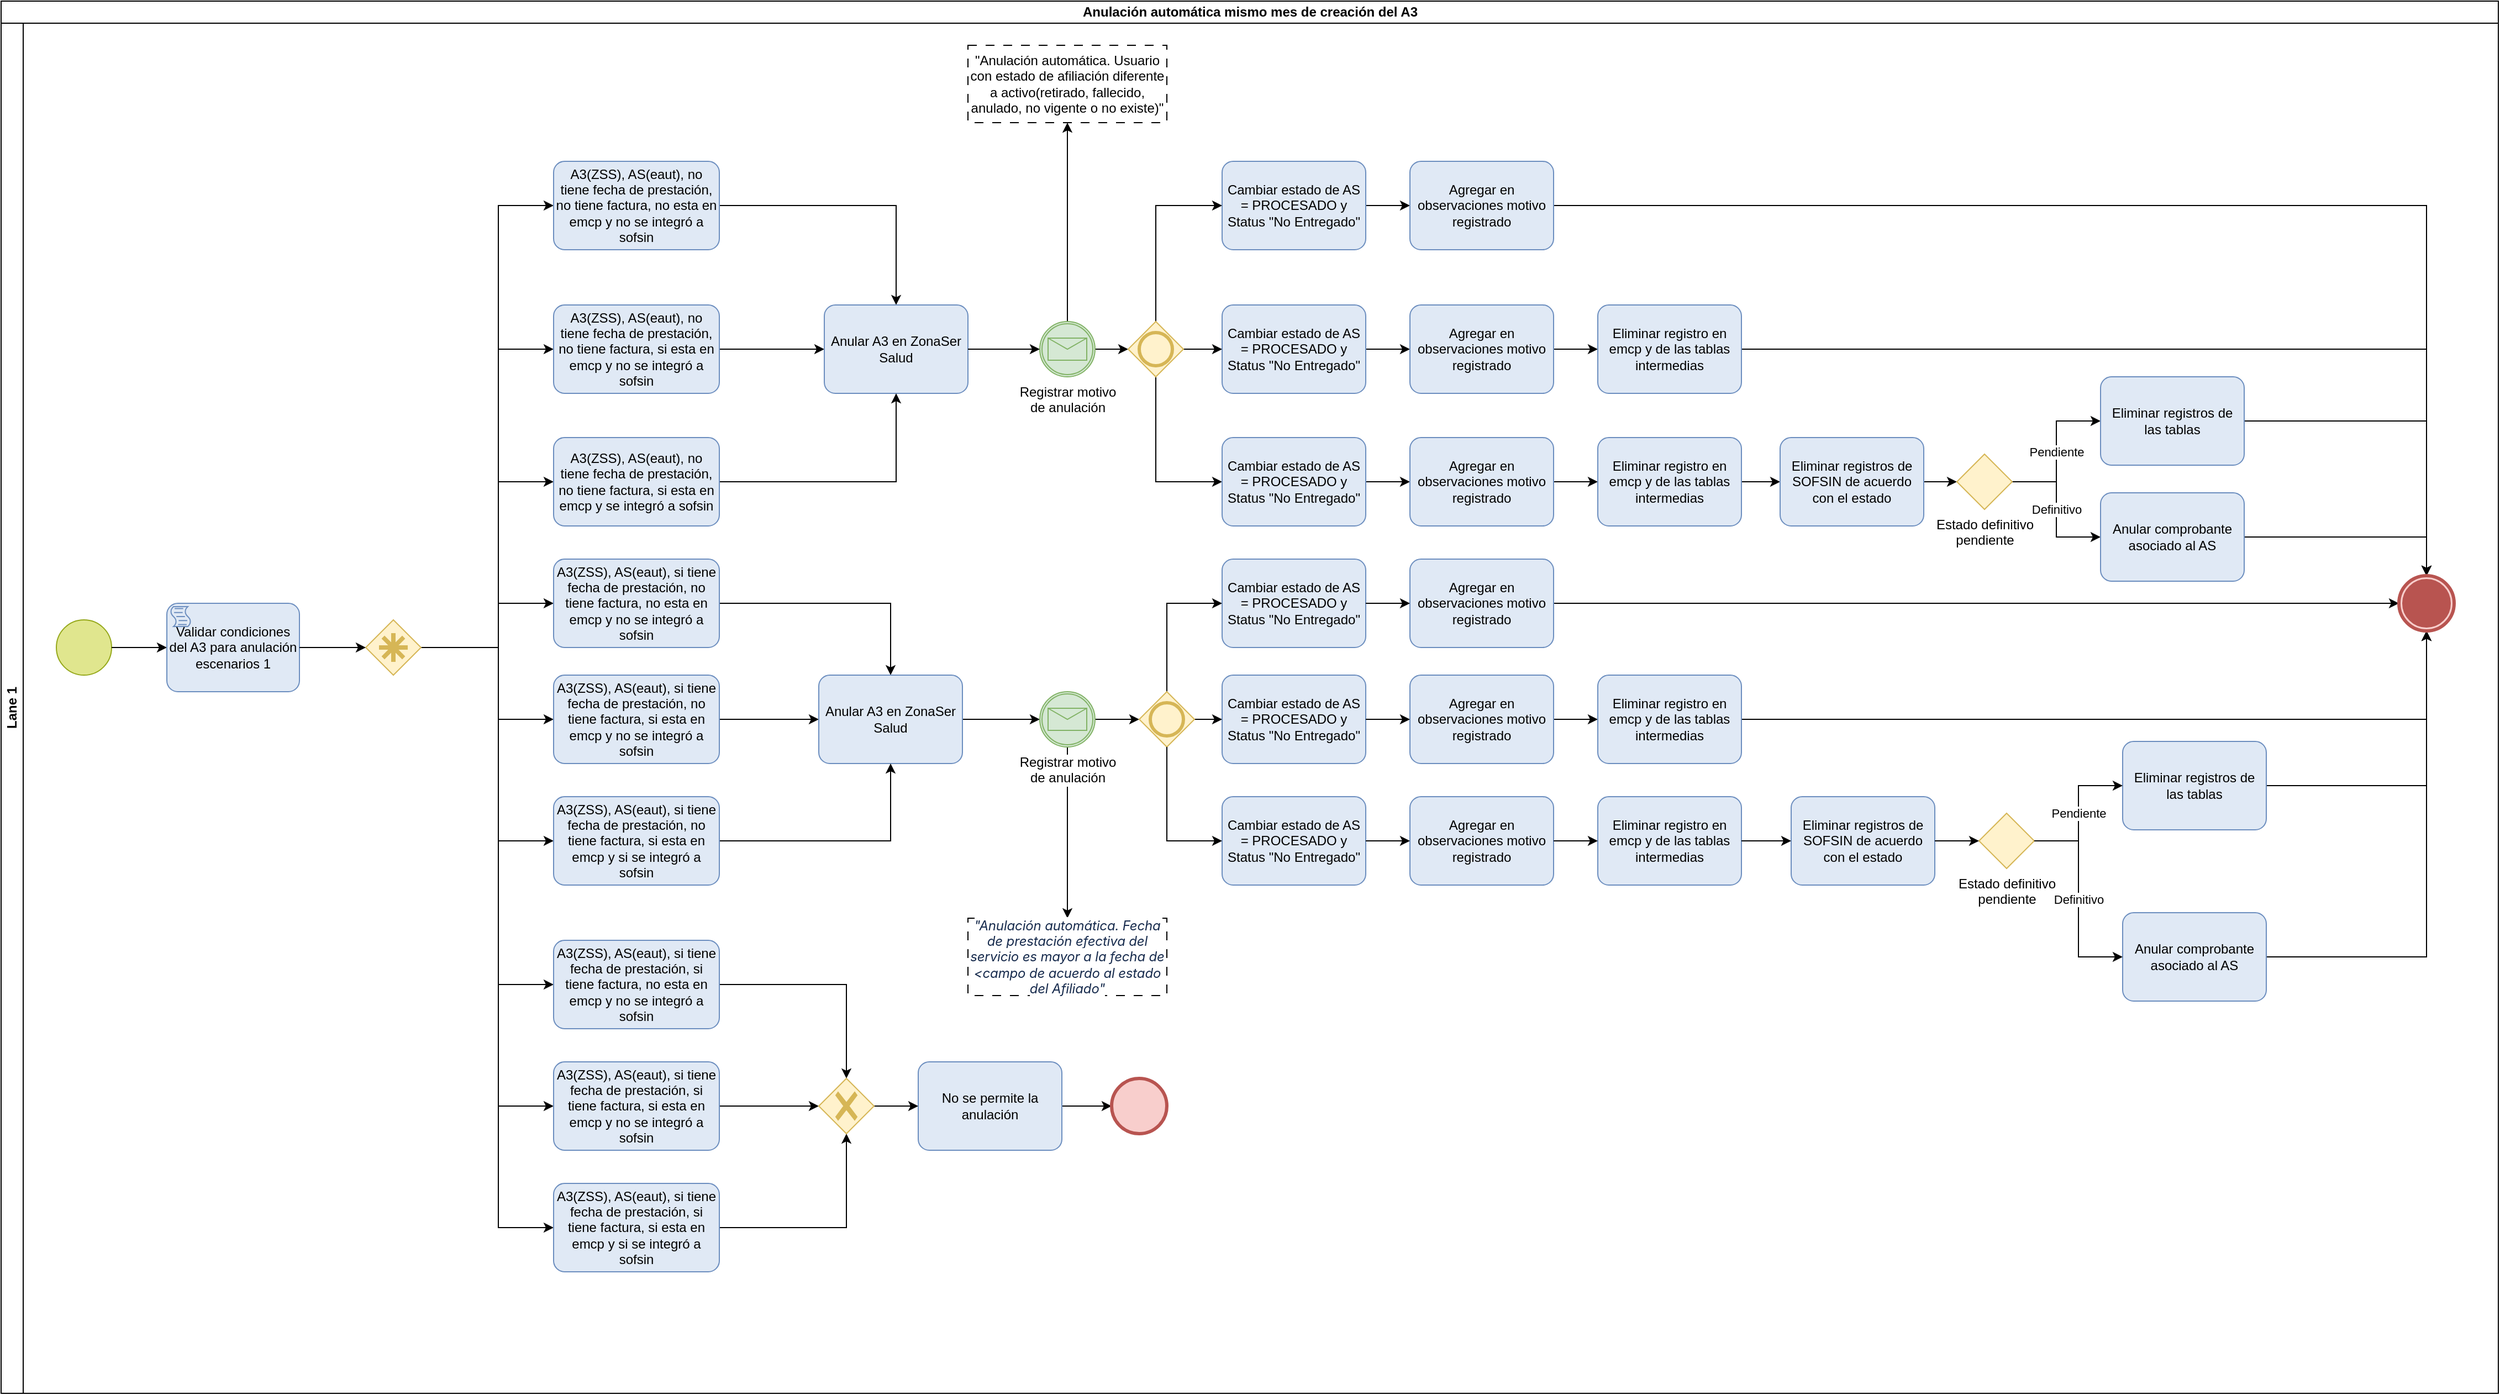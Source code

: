 <mxfile version="21.6.5" type="github">
  <diagram name="Página-1" id="4TS4ZSFtOruOx2kP_wSt">
    <mxGraphModel dx="2093" dy="955" grid="1" gridSize="10" guides="1" tooltips="1" connect="1" arrows="1" fold="1" page="1" pageScale="1" pageWidth="2300" pageHeight="1300" math="0" shadow="0">
      <root>
        <mxCell id="0" />
        <mxCell id="1" parent="0" />
        <mxCell id="92HgLjJ2JLJjH0k_BAY3-1" value="Anulación automática mismo mes de creación del A3" style="swimlane;childLayout=stackLayout;resizeParent=1;resizeParentMax=0;horizontal=1;startSize=20;horizontalStack=0;html=1;" vertex="1" parent="1">
          <mxGeometry x="10" y="10" width="2260" height="1260" as="geometry" />
        </mxCell>
        <mxCell id="92HgLjJ2JLJjH0k_BAY3-2" value="Lane 1" style="swimlane;startSize=20;horizontal=0;html=1;" vertex="1" parent="92HgLjJ2JLJjH0k_BAY3-1">
          <mxGeometry y="20" width="2260" height="1240" as="geometry" />
        </mxCell>
        <mxCell id="92HgLjJ2JLJjH0k_BAY3-4" value="" style="points=[[0.145,0.145,0],[0.5,0,0],[0.855,0.145,0],[1,0.5,0],[0.855,0.855,0],[0.5,1,0],[0.145,0.855,0],[0,0.5,0]];shape=mxgraph.bpmn.event;html=1;verticalLabelPosition=bottom;labelBackgroundColor=#ffffff;verticalAlign=top;align=center;perimeter=ellipsePerimeter;outlineConnect=0;aspect=fixed;outline=standard;symbol=general;fillColor=#E0E68E;strokeColor=#95A81A;" vertex="1" parent="92HgLjJ2JLJjH0k_BAY3-2">
          <mxGeometry x="50" y="540" width="50" height="50" as="geometry" />
        </mxCell>
        <mxCell id="92HgLjJ2JLJjH0k_BAY3-8" style="edgeStyle=orthogonalEdgeStyle;rounded=0;orthogonalLoop=1;jettySize=auto;html=1;entryX=0;entryY=0.5;entryDx=0;entryDy=0;entryPerimeter=0;" edge="1" parent="92HgLjJ2JLJjH0k_BAY3-2" source="92HgLjJ2JLJjH0k_BAY3-4" target="92HgLjJ2JLJjH0k_BAY3-40">
          <mxGeometry relative="1" as="geometry">
            <mxPoint x="-580" y="30" as="targetPoint" />
          </mxGeometry>
        </mxCell>
        <mxCell id="92HgLjJ2JLJjH0k_BAY3-40" value="Validar condiciones del A3 para anulación escenarios 1" style="points=[[0.25,0,0],[0.5,0,0],[0.75,0,0],[1,0.25,0],[1,0.5,0],[1,0.75,0],[0.75,1,0],[0.5,1,0],[0.25,1,0],[0,0.75,0],[0,0.5,0],[0,0.25,0]];shape=mxgraph.bpmn.task;whiteSpace=wrap;rectStyle=rounded;size=10;html=1;container=1;expand=0;collapsible=0;taskMarker=script;fillColor=#E0E9F5;strokeColor=#6C8EBF;" vertex="1" parent="92HgLjJ2JLJjH0k_BAY3-2">
          <mxGeometry x="150" y="525" width="120" height="80" as="geometry" />
        </mxCell>
        <mxCell id="92HgLjJ2JLJjH0k_BAY3-41" style="edgeStyle=orthogonalEdgeStyle;rounded=0;orthogonalLoop=1;jettySize=auto;html=1;entryX=0;entryY=0.5;entryDx=0;entryDy=0;entryPerimeter=0;" edge="1" parent="92HgLjJ2JLJjH0k_BAY3-2" source="92HgLjJ2JLJjH0k_BAY3-50" target="92HgLjJ2JLJjH0k_BAY3-53">
          <mxGeometry relative="1" as="geometry">
            <mxPoint x="490" y="380" as="targetPoint" />
            <Array as="points">
              <mxPoint x="450" y="165" />
            </Array>
          </mxGeometry>
        </mxCell>
        <mxCell id="92HgLjJ2JLJjH0k_BAY3-42" style="edgeStyle=orthogonalEdgeStyle;rounded=0;orthogonalLoop=1;jettySize=auto;html=1;entryX=0;entryY=0.5;entryDx=0;entryDy=0;entryPerimeter=0;" edge="1" parent="92HgLjJ2JLJjH0k_BAY3-2" source="92HgLjJ2JLJjH0k_BAY3-50" target="92HgLjJ2JLJjH0k_BAY3-66">
          <mxGeometry relative="1" as="geometry">
            <Array as="points">
              <mxPoint x="450" y="295" />
            </Array>
          </mxGeometry>
        </mxCell>
        <mxCell id="92HgLjJ2JLJjH0k_BAY3-43" style="edgeStyle=orthogonalEdgeStyle;rounded=0;orthogonalLoop=1;jettySize=auto;html=1;" edge="1" parent="92HgLjJ2JLJjH0k_BAY3-2" source="92HgLjJ2JLJjH0k_BAY3-50" target="92HgLjJ2JLJjH0k_BAY3-80">
          <mxGeometry relative="1" as="geometry">
            <Array as="points">
              <mxPoint x="450" y="415" />
            </Array>
          </mxGeometry>
        </mxCell>
        <mxCell id="92HgLjJ2JLJjH0k_BAY3-44" style="edgeStyle=orthogonalEdgeStyle;rounded=0;orthogonalLoop=1;jettySize=auto;html=1;entryX=0;entryY=0.5;entryDx=0;entryDy=0;entryPerimeter=0;" edge="1" parent="92HgLjJ2JLJjH0k_BAY3-2" source="92HgLjJ2JLJjH0k_BAY3-50" target="92HgLjJ2JLJjH0k_BAY3-98">
          <mxGeometry relative="1" as="geometry">
            <Array as="points">
              <mxPoint x="450" y="525" />
            </Array>
          </mxGeometry>
        </mxCell>
        <mxCell id="92HgLjJ2JLJjH0k_BAY3-45" style="edgeStyle=orthogonalEdgeStyle;rounded=0;orthogonalLoop=1;jettySize=auto;html=1;entryX=0;entryY=0.5;entryDx=0;entryDy=0;entryPerimeter=0;" edge="1" parent="92HgLjJ2JLJjH0k_BAY3-2" source="92HgLjJ2JLJjH0k_BAY3-50" target="92HgLjJ2JLJjH0k_BAY3-100">
          <mxGeometry relative="1" as="geometry">
            <Array as="points">
              <mxPoint x="450" y="630" />
            </Array>
          </mxGeometry>
        </mxCell>
        <mxCell id="92HgLjJ2JLJjH0k_BAY3-46" style="edgeStyle=orthogonalEdgeStyle;rounded=0;orthogonalLoop=1;jettySize=auto;html=1;entryX=0;entryY=0.5;entryDx=0;entryDy=0;entryPerimeter=0;" edge="1" parent="92HgLjJ2JLJjH0k_BAY3-2" source="92HgLjJ2JLJjH0k_BAY3-50" target="92HgLjJ2JLJjH0k_BAY3-104">
          <mxGeometry relative="1" as="geometry">
            <Array as="points">
              <mxPoint x="450" y="740" />
            </Array>
          </mxGeometry>
        </mxCell>
        <mxCell id="92HgLjJ2JLJjH0k_BAY3-47" style="edgeStyle=orthogonalEdgeStyle;rounded=0;orthogonalLoop=1;jettySize=auto;html=1;entryX=0;entryY=0.5;entryDx=0;entryDy=0;entryPerimeter=0;" edge="1" parent="92HgLjJ2JLJjH0k_BAY3-2" source="92HgLjJ2JLJjH0k_BAY3-50" target="92HgLjJ2JLJjH0k_BAY3-106">
          <mxGeometry relative="1" as="geometry">
            <Array as="points">
              <mxPoint x="450" y="870" />
            </Array>
          </mxGeometry>
        </mxCell>
        <mxCell id="92HgLjJ2JLJjH0k_BAY3-48" style="edgeStyle=orthogonalEdgeStyle;rounded=0;orthogonalLoop=1;jettySize=auto;html=1;entryX=0;entryY=0.5;entryDx=0;entryDy=0;entryPerimeter=0;" edge="1" parent="92HgLjJ2JLJjH0k_BAY3-2" source="92HgLjJ2JLJjH0k_BAY3-50" target="92HgLjJ2JLJjH0k_BAY3-110">
          <mxGeometry relative="1" as="geometry">
            <Array as="points">
              <mxPoint x="450" y="980" />
            </Array>
          </mxGeometry>
        </mxCell>
        <mxCell id="92HgLjJ2JLJjH0k_BAY3-49" style="edgeStyle=orthogonalEdgeStyle;rounded=0;orthogonalLoop=1;jettySize=auto;html=1;entryX=0;entryY=0.5;entryDx=0;entryDy=0;entryPerimeter=0;" edge="1" parent="92HgLjJ2JLJjH0k_BAY3-2" source="92HgLjJ2JLJjH0k_BAY3-50" target="92HgLjJ2JLJjH0k_BAY3-112">
          <mxGeometry relative="1" as="geometry">
            <Array as="points">
              <mxPoint x="450" y="1090" />
            </Array>
          </mxGeometry>
        </mxCell>
        <mxCell id="92HgLjJ2JLJjH0k_BAY3-50" value="" style="points=[[0.25,0.25,0],[0.5,0,0],[0.75,0.25,0],[1,0.5,0],[0.75,0.75,0],[0.5,1,0],[0.25,0.75,0],[0,0.5,0]];shape=mxgraph.bpmn.gateway2;html=1;verticalLabelPosition=bottom;labelBackgroundColor=#ffffff;verticalAlign=top;align=center;perimeter=rhombusPerimeter;outlineConnect=0;outline=none;symbol=none;gwType=complex;fillColor=#fff2cc;strokeColor=#d6b656;" vertex="1" parent="92HgLjJ2JLJjH0k_BAY3-2">
          <mxGeometry x="330" y="540" width="50" height="50" as="geometry" />
        </mxCell>
        <mxCell id="92HgLjJ2JLJjH0k_BAY3-51" value="" style="edgeStyle=orthogonalEdgeStyle;rounded=0;orthogonalLoop=1;jettySize=auto;html=1;" edge="1" parent="92HgLjJ2JLJjH0k_BAY3-2" source="92HgLjJ2JLJjH0k_BAY3-40" target="92HgLjJ2JLJjH0k_BAY3-50">
          <mxGeometry relative="1" as="geometry">
            <mxPoint x="450" y="570" as="targetPoint" />
            <mxPoint x="400" y="570" as="sourcePoint" />
          </mxGeometry>
        </mxCell>
        <mxCell id="92HgLjJ2JLJjH0k_BAY3-52" style="edgeStyle=orthogonalEdgeStyle;rounded=0;orthogonalLoop=1;jettySize=auto;html=1;" edge="1" parent="92HgLjJ2JLJjH0k_BAY3-2" source="92HgLjJ2JLJjH0k_BAY3-53" target="92HgLjJ2JLJjH0k_BAY3-67">
          <mxGeometry relative="1" as="geometry">
            <mxPoint x="690.0" y="165" as="targetPoint" />
          </mxGeometry>
        </mxCell>
        <mxCell id="92HgLjJ2JLJjH0k_BAY3-53" value="A3(ZSS), AS(eaut), no tiene fecha de prestación, no tiene factura, no esta en emcp y no se integró a sofsin" style="points=[[0.25,0,0],[0.5,0,0],[0.75,0,0],[1,0.25,0],[1,0.5,0],[1,0.75,0],[0.75,1,0],[0.5,1,0],[0.25,1,0],[0,0.75,0],[0,0.5,0],[0,0.25,0]];shape=mxgraph.bpmn.task;whiteSpace=wrap;rectStyle=rounded;size=10;html=1;container=1;expand=0;collapsible=0;taskMarker=abstract;fillColor=#E0E9F5;strokeColor=#6C8EBF;" vertex="1" parent="92HgLjJ2JLJjH0k_BAY3-2">
          <mxGeometry x="500" y="125" width="150" height="80" as="geometry" />
        </mxCell>
        <mxCell id="92HgLjJ2JLJjH0k_BAY3-54" style="edgeStyle=orthogonalEdgeStyle;rounded=0;orthogonalLoop=1;jettySize=auto;html=1;" edge="1" parent="92HgLjJ2JLJjH0k_BAY3-2" source="92HgLjJ2JLJjH0k_BAY3-56" target="92HgLjJ2JLJjH0k_BAY3-60">
          <mxGeometry relative="1" as="geometry">
            <mxPoint x="1030" y="80" as="targetPoint" />
          </mxGeometry>
        </mxCell>
        <mxCell id="92HgLjJ2JLJjH0k_BAY3-55" style="edgeStyle=orthogonalEdgeStyle;rounded=0;orthogonalLoop=1;jettySize=auto;html=1;entryX=0;entryY=0.5;entryDx=0;entryDy=0;entryPerimeter=0;" edge="1" parent="92HgLjJ2JLJjH0k_BAY3-2" source="92HgLjJ2JLJjH0k_BAY3-56" target="92HgLjJ2JLJjH0k_BAY3-78">
          <mxGeometry relative="1" as="geometry">
            <mxPoint x="1020" y="295" as="targetPoint" />
          </mxGeometry>
        </mxCell>
        <mxCell id="92HgLjJ2JLJjH0k_BAY3-56" value="Registrar motivo&lt;br&gt;de anulación" style="points=[[0.145,0.145,0],[0.5,0,0],[0.855,0.145,0],[1,0.5,0],[0.855,0.855,0],[0.5,1,0],[0.145,0.855,0],[0,0.5,0]];shape=mxgraph.bpmn.event;html=1;verticalLabelPosition=bottom;labelBackgroundColor=#ffffff;verticalAlign=top;align=center;perimeter=ellipsePerimeter;outlineConnect=0;aspect=fixed;outline=boundInt;symbol=message;fillColor=#d5e8d4;strokeColor=#82b366;" vertex="1" parent="92HgLjJ2JLJjH0k_BAY3-2">
          <mxGeometry x="940" y="270" width="50" height="50" as="geometry" />
        </mxCell>
        <mxCell id="92HgLjJ2JLJjH0k_BAY3-60" value="&quot;Anulación automática. Usuario con estado de afiliación diferente a activo(retirado, fallecido, anulado, no vigente o no existe)&quot;" style="text;html=1;strokeColor=default;fillColor=none;align=center;verticalAlign=middle;whiteSpace=wrap;rounded=0;dashed=1;dashPattern=8 8;" vertex="1" parent="92HgLjJ2JLJjH0k_BAY3-2">
          <mxGeometry x="875" y="20" width="180" height="70" as="geometry" />
        </mxCell>
        <mxCell id="92HgLjJ2JLJjH0k_BAY3-61" style="edgeStyle=orthogonalEdgeStyle;rounded=0;orthogonalLoop=1;jettySize=auto;html=1;entryX=0;entryY=0.5;entryDx=0;entryDy=0;entryPerimeter=0;" edge="1" parent="92HgLjJ2JLJjH0k_BAY3-2" source="92HgLjJ2JLJjH0k_BAY3-62" target="92HgLjJ2JLJjH0k_BAY3-64">
          <mxGeometry relative="1" as="geometry">
            <mxPoint x="1285" y="165" as="targetPoint" />
          </mxGeometry>
        </mxCell>
        <mxCell id="92HgLjJ2JLJjH0k_BAY3-62" value="Cambiar estado de AS = PROCESADO y Status &quot;No Entregado&quot;" style="points=[[0.25,0,0],[0.5,0,0],[0.75,0,0],[1,0.25,0],[1,0.5,0],[1,0.75,0],[0.75,1,0],[0.5,1,0],[0.25,1,0],[0,0.75,0],[0,0.5,0],[0,0.25,0]];shape=mxgraph.bpmn.task;whiteSpace=wrap;rectStyle=rounded;size=10;html=1;container=1;expand=0;collapsible=0;taskMarker=abstract;fillColor=#E0E9F5;strokeColor=#6C8EBF;" vertex="1" parent="92HgLjJ2JLJjH0k_BAY3-2">
          <mxGeometry x="1105" y="125" width="130" height="80" as="geometry" />
        </mxCell>
        <mxCell id="92HgLjJ2JLJjH0k_BAY3-152" style="edgeStyle=orthogonalEdgeStyle;rounded=0;orthogonalLoop=1;jettySize=auto;html=1;entryX=0.5;entryY=0;entryDx=0;entryDy=0;entryPerimeter=0;" edge="1" parent="92HgLjJ2JLJjH0k_BAY3-2" source="92HgLjJ2JLJjH0k_BAY3-64" target="92HgLjJ2JLJjH0k_BAY3-151">
          <mxGeometry relative="1" as="geometry" />
        </mxCell>
        <mxCell id="92HgLjJ2JLJjH0k_BAY3-64" value="Agregar en observaciones motivo registrado" style="points=[[0.25,0,0],[0.5,0,0],[0.75,0,0],[1,0.25,0],[1,0.5,0],[1,0.75,0],[0.75,1,0],[0.5,1,0],[0.25,1,0],[0,0.75,0],[0,0.5,0],[0,0.25,0]];shape=mxgraph.bpmn.task;whiteSpace=wrap;rectStyle=rounded;size=10;html=1;container=1;expand=0;collapsible=0;taskMarker=abstract;fillColor=#E0E9F5;strokeColor=#6C8EBF;" vertex="1" parent="92HgLjJ2JLJjH0k_BAY3-2">
          <mxGeometry x="1275" y="125" width="130" height="80" as="geometry" />
        </mxCell>
        <mxCell id="92HgLjJ2JLJjH0k_BAY3-65" style="edgeStyle=orthogonalEdgeStyle;rounded=0;orthogonalLoop=1;jettySize=auto;html=1;" edge="1" parent="92HgLjJ2JLJjH0k_BAY3-2" source="92HgLjJ2JLJjH0k_BAY3-66" target="92HgLjJ2JLJjH0k_BAY3-67">
          <mxGeometry relative="1" as="geometry" />
        </mxCell>
        <mxCell id="92HgLjJ2JLJjH0k_BAY3-66" value="A3(ZSS), AS(eaut), no tiene fecha de prestación, no tiene factura, si esta en emcp y no se integró a sofsin" style="points=[[0.25,0,0],[0.5,0,0],[0.75,0,0],[1,0.25,0],[1,0.5,0],[1,0.75,0],[0.75,1,0],[0.5,1,0],[0.25,1,0],[0,0.75,0],[0,0.5,0],[0,0.25,0]];shape=mxgraph.bpmn.task;whiteSpace=wrap;rectStyle=rounded;size=10;html=1;container=1;expand=0;collapsible=0;taskMarker=abstract;fillColor=#E0E9F5;strokeColor=#6C8EBF;" vertex="1" parent="92HgLjJ2JLJjH0k_BAY3-2">
          <mxGeometry x="500" y="255" width="150" height="80" as="geometry" />
        </mxCell>
        <mxCell id="92HgLjJ2JLJjH0k_BAY3-67" value="Anular A3 en ZonaSer Salud" style="points=[[0.25,0,0],[0.5,0,0],[0.75,0,0],[1,0.25,0],[1,0.5,0],[1,0.75,0],[0.75,1,0],[0.5,1,0],[0.25,1,0],[0,0.75,0],[0,0.5,0],[0,0.25,0]];shape=mxgraph.bpmn.task;whiteSpace=wrap;rectStyle=rounded;size=10;html=1;container=1;expand=0;collapsible=0;taskMarker=abstract;fillColor=#E0E9F5;strokeColor=#6C8EBF;" vertex="1" parent="92HgLjJ2JLJjH0k_BAY3-2">
          <mxGeometry x="745" y="255" width="130" height="80" as="geometry" />
        </mxCell>
        <mxCell id="92HgLjJ2JLJjH0k_BAY3-68" style="edgeStyle=orthogonalEdgeStyle;rounded=0;orthogonalLoop=1;jettySize=auto;html=1;entryX=0;entryY=0.5;entryDx=0;entryDy=0;entryPerimeter=0;" edge="1" parent="92HgLjJ2JLJjH0k_BAY3-2" source="92HgLjJ2JLJjH0k_BAY3-69" target="92HgLjJ2JLJjH0k_BAY3-71">
          <mxGeometry relative="1" as="geometry">
            <mxPoint x="1275" y="295" as="targetPoint" />
          </mxGeometry>
        </mxCell>
        <mxCell id="92HgLjJ2JLJjH0k_BAY3-69" value="Cambiar estado de AS = PROCESADO y Status &quot;No Entregado&quot;" style="points=[[0.25,0,0],[0.5,0,0],[0.75,0,0],[1,0.25,0],[1,0.5,0],[1,0.75,0],[0.75,1,0],[0.5,1,0],[0.25,1,0],[0,0.75,0],[0,0.5,0],[0,0.25,0]];shape=mxgraph.bpmn.task;whiteSpace=wrap;rectStyle=rounded;size=10;html=1;container=1;expand=0;collapsible=0;taskMarker=abstract;fillColor=#E0E9F5;strokeColor=#6C8EBF;" vertex="1" parent="92HgLjJ2JLJjH0k_BAY3-2">
          <mxGeometry x="1105" y="255" width="130" height="80" as="geometry" />
        </mxCell>
        <mxCell id="92HgLjJ2JLJjH0k_BAY3-70" style="edgeStyle=orthogonalEdgeStyle;rounded=0;orthogonalLoop=1;jettySize=auto;html=1;" edge="1" parent="92HgLjJ2JLJjH0k_BAY3-2" source="92HgLjJ2JLJjH0k_BAY3-71">
          <mxGeometry relative="1" as="geometry">
            <mxPoint x="1445" y="295" as="targetPoint" />
          </mxGeometry>
        </mxCell>
        <mxCell id="92HgLjJ2JLJjH0k_BAY3-71" value="Agregar en observaciones motivo registrado" style="points=[[0.25,0,0],[0.5,0,0],[0.75,0,0],[1,0.25,0],[1,0.5,0],[1,0.75,0],[0.75,1,0],[0.5,1,0],[0.25,1,0],[0,0.75,0],[0,0.5,0],[0,0.25,0]];shape=mxgraph.bpmn.task;whiteSpace=wrap;rectStyle=rounded;size=10;html=1;container=1;expand=0;collapsible=0;taskMarker=abstract;fillColor=#E0E9F5;strokeColor=#6C8EBF;" vertex="1" parent="92HgLjJ2JLJjH0k_BAY3-2">
          <mxGeometry x="1275" y="255" width="130" height="80" as="geometry" />
        </mxCell>
        <mxCell id="92HgLjJ2JLJjH0k_BAY3-153" style="edgeStyle=orthogonalEdgeStyle;rounded=0;orthogonalLoop=1;jettySize=auto;html=1;" edge="1" parent="92HgLjJ2JLJjH0k_BAY3-2" source="92HgLjJ2JLJjH0k_BAY3-73" target="92HgLjJ2JLJjH0k_BAY3-151">
          <mxGeometry relative="1" as="geometry" />
        </mxCell>
        <mxCell id="92HgLjJ2JLJjH0k_BAY3-73" value="Eliminar registro en emcp y de las tablas intermedias" style="points=[[0.25,0,0],[0.5,0,0],[0.75,0,0],[1,0.25,0],[1,0.5,0],[1,0.75,0],[0.75,1,0],[0.5,1,0],[0.25,1,0],[0,0.75,0],[0,0.5,0],[0,0.25,0]];shape=mxgraph.bpmn.task;whiteSpace=wrap;rectStyle=rounded;size=10;html=1;container=1;expand=0;collapsible=0;taskMarker=abstract;fillColor=#E0E9F5;strokeColor=#6C8EBF;" vertex="1" parent="92HgLjJ2JLJjH0k_BAY3-2">
          <mxGeometry x="1445" y="255" width="130" height="80" as="geometry" />
        </mxCell>
        <mxCell id="92HgLjJ2JLJjH0k_BAY3-74" style="edgeStyle=orthogonalEdgeStyle;rounded=0;orthogonalLoop=1;jettySize=auto;html=1;" edge="1" parent="92HgLjJ2JLJjH0k_BAY3-2" source="92HgLjJ2JLJjH0k_BAY3-67" target="92HgLjJ2JLJjH0k_BAY3-56">
          <mxGeometry relative="1" as="geometry">
            <mxPoint x="910.0" y="295" as="sourcePoint" />
          </mxGeometry>
        </mxCell>
        <mxCell id="92HgLjJ2JLJjH0k_BAY3-75" style="edgeStyle=orthogonalEdgeStyle;rounded=0;orthogonalLoop=1;jettySize=auto;html=1;entryX=0;entryY=0.5;entryDx=0;entryDy=0;entryPerimeter=0;exitX=1;exitY=0.5;exitDx=0;exitDy=0;exitPerimeter=0;" edge="1" parent="92HgLjJ2JLJjH0k_BAY3-2" source="92HgLjJ2JLJjH0k_BAY3-78" target="92HgLjJ2JLJjH0k_BAY3-69">
          <mxGeometry relative="1" as="geometry">
            <mxPoint x="1070" y="295" as="sourcePoint" />
          </mxGeometry>
        </mxCell>
        <mxCell id="92HgLjJ2JLJjH0k_BAY3-76" style="edgeStyle=orthogonalEdgeStyle;rounded=0;orthogonalLoop=1;jettySize=auto;html=1;entryX=0;entryY=0.5;entryDx=0;entryDy=0;entryPerimeter=0;exitX=0.5;exitY=0;exitDx=0;exitDy=0;exitPerimeter=0;" edge="1" parent="92HgLjJ2JLJjH0k_BAY3-2" source="92HgLjJ2JLJjH0k_BAY3-78" target="92HgLjJ2JLJjH0k_BAY3-62">
          <mxGeometry relative="1" as="geometry">
            <mxPoint x="1045" y="270" as="sourcePoint" />
            <Array as="points">
              <mxPoint x="1045" y="300" />
              <mxPoint x="1045" y="165" />
            </Array>
          </mxGeometry>
        </mxCell>
        <mxCell id="92HgLjJ2JLJjH0k_BAY3-77" style="edgeStyle=orthogonalEdgeStyle;rounded=0;orthogonalLoop=1;jettySize=auto;html=1;entryX=0;entryY=0.5;entryDx=0;entryDy=0;entryPerimeter=0;" edge="1" parent="92HgLjJ2JLJjH0k_BAY3-2" source="92HgLjJ2JLJjH0k_BAY3-78" target="92HgLjJ2JLJjH0k_BAY3-82">
          <mxGeometry relative="1" as="geometry">
            <Array as="points">
              <mxPoint x="1045" y="415" />
            </Array>
          </mxGeometry>
        </mxCell>
        <mxCell id="92HgLjJ2JLJjH0k_BAY3-78" value="" style="points=[[0.25,0.25,0],[0.5,0,0],[0.75,0.25,0],[1,0.5,0],[0.75,0.75,0],[0.5,1,0],[0.25,0.75,0],[0,0.5,0]];shape=mxgraph.bpmn.gateway2;html=1;verticalLabelPosition=bottom;labelBackgroundColor=#ffffff;verticalAlign=top;align=center;perimeter=rhombusPerimeter;outlineConnect=0;outline=end;symbol=general;fillColor=#fff2cc;strokeColor=#d6b656;" vertex="1" parent="92HgLjJ2JLJjH0k_BAY3-2">
          <mxGeometry x="1020" y="270" width="50" height="50" as="geometry" />
        </mxCell>
        <mxCell id="92HgLjJ2JLJjH0k_BAY3-79" style="edgeStyle=orthogonalEdgeStyle;rounded=0;orthogonalLoop=1;jettySize=auto;html=1;" edge="1" parent="92HgLjJ2JLJjH0k_BAY3-2" source="92HgLjJ2JLJjH0k_BAY3-80" target="92HgLjJ2JLJjH0k_BAY3-67">
          <mxGeometry relative="1" as="geometry">
            <mxPoint x="690.0" y="415" as="targetPoint" />
          </mxGeometry>
        </mxCell>
        <mxCell id="92HgLjJ2JLJjH0k_BAY3-80" value="A3(ZSS), AS(eaut), no tiene fecha de prestación, no tiene factura, si esta en emcp y se integró a sofsin" style="points=[[0.25,0,0],[0.5,0,0],[0.75,0,0],[1,0.25,0],[1,0.5,0],[1,0.75,0],[0.75,1,0],[0.5,1,0],[0.25,1,0],[0,0.75,0],[0,0.5,0],[0,0.25,0]];shape=mxgraph.bpmn.task;whiteSpace=wrap;rectStyle=rounded;size=10;html=1;container=1;expand=0;collapsible=0;taskMarker=abstract;fillColor=#E0E9F5;strokeColor=#6C8EBF;" vertex="1" parent="92HgLjJ2JLJjH0k_BAY3-2">
          <mxGeometry x="500" y="375" width="150" height="80" as="geometry" />
        </mxCell>
        <mxCell id="92HgLjJ2JLJjH0k_BAY3-81" style="edgeStyle=orthogonalEdgeStyle;rounded=0;orthogonalLoop=1;jettySize=auto;html=1;entryX=0;entryY=0.5;entryDx=0;entryDy=0;entryPerimeter=0;" edge="1" parent="92HgLjJ2JLJjH0k_BAY3-2" source="92HgLjJ2JLJjH0k_BAY3-82" target="92HgLjJ2JLJjH0k_BAY3-84">
          <mxGeometry relative="1" as="geometry" />
        </mxCell>
        <mxCell id="92HgLjJ2JLJjH0k_BAY3-82" value="Cambiar estado de AS = PROCESADO y Status &quot;No Entregado&quot;" style="points=[[0.25,0,0],[0.5,0,0],[0.75,0,0],[1,0.25,0],[1,0.5,0],[1,0.75,0],[0.75,1,0],[0.5,1,0],[0.25,1,0],[0,0.75,0],[0,0.5,0],[0,0.25,0]];shape=mxgraph.bpmn.task;whiteSpace=wrap;rectStyle=rounded;size=10;html=1;container=1;expand=0;collapsible=0;taskMarker=abstract;fillColor=#E0E9F5;strokeColor=#6C8EBF;" vertex="1" parent="92HgLjJ2JLJjH0k_BAY3-2">
          <mxGeometry x="1105" y="375" width="130" height="80" as="geometry" />
        </mxCell>
        <mxCell id="92HgLjJ2JLJjH0k_BAY3-83" style="edgeStyle=orthogonalEdgeStyle;rounded=0;orthogonalLoop=1;jettySize=auto;html=1;entryX=0;entryY=0.5;entryDx=0;entryDy=0;entryPerimeter=0;" edge="1" parent="92HgLjJ2JLJjH0k_BAY3-2" source="92HgLjJ2JLJjH0k_BAY3-84" target="92HgLjJ2JLJjH0k_BAY3-86">
          <mxGeometry relative="1" as="geometry" />
        </mxCell>
        <mxCell id="92HgLjJ2JLJjH0k_BAY3-84" value="Agregar en observaciones motivo registrado" style="points=[[0.25,0,0],[0.5,0,0],[0.75,0,0],[1,0.25,0],[1,0.5,0],[1,0.75,0],[0.75,1,0],[0.5,1,0],[0.25,1,0],[0,0.75,0],[0,0.5,0],[0,0.25,0]];shape=mxgraph.bpmn.task;whiteSpace=wrap;rectStyle=rounded;size=10;html=1;container=1;expand=0;collapsible=0;taskMarker=abstract;fillColor=#E0E9F5;strokeColor=#6C8EBF;" vertex="1" parent="92HgLjJ2JLJjH0k_BAY3-2">
          <mxGeometry x="1275" y="375" width="130" height="80" as="geometry" />
        </mxCell>
        <mxCell id="92HgLjJ2JLJjH0k_BAY3-85" style="edgeStyle=orthogonalEdgeStyle;rounded=0;orthogonalLoop=1;jettySize=auto;html=1;entryX=0;entryY=0.5;entryDx=0;entryDy=0;entryPerimeter=0;" edge="1" parent="92HgLjJ2JLJjH0k_BAY3-2" source="92HgLjJ2JLJjH0k_BAY3-86" target="92HgLjJ2JLJjH0k_BAY3-88">
          <mxGeometry relative="1" as="geometry">
            <mxPoint x="1620" y="415" as="targetPoint" />
          </mxGeometry>
        </mxCell>
        <mxCell id="92HgLjJ2JLJjH0k_BAY3-86" value="Eliminar registro en emcp y de las tablas intermedias" style="points=[[0.25,0,0],[0.5,0,0],[0.75,0,0],[1,0.25,0],[1,0.5,0],[1,0.75,0],[0.75,1,0],[0.5,1,0],[0.25,1,0],[0,0.75,0],[0,0.5,0],[0,0.25,0]];shape=mxgraph.bpmn.task;whiteSpace=wrap;rectStyle=rounded;size=10;html=1;container=1;expand=0;collapsible=0;taskMarker=abstract;fillColor=#E0E9F5;strokeColor=#6C8EBF;" vertex="1" parent="92HgLjJ2JLJjH0k_BAY3-2">
          <mxGeometry x="1445" y="375" width="130" height="80" as="geometry" />
        </mxCell>
        <mxCell id="92HgLjJ2JLJjH0k_BAY3-87" style="edgeStyle=orthogonalEdgeStyle;rounded=0;orthogonalLoop=1;jettySize=auto;html=1;" edge="1" parent="92HgLjJ2JLJjH0k_BAY3-2" source="92HgLjJ2JLJjH0k_BAY3-88" target="92HgLjJ2JLJjH0k_BAY3-91">
          <mxGeometry relative="1" as="geometry" />
        </mxCell>
        <mxCell id="92HgLjJ2JLJjH0k_BAY3-88" value="Eliminar registros de SOFSIN de acuerdo con el estado" style="points=[[0.25,0,0],[0.5,0,0],[0.75,0,0],[1,0.25,0],[1,0.5,0],[1,0.75,0],[0.75,1,0],[0.5,1,0],[0.25,1,0],[0,0.75,0],[0,0.5,0],[0,0.25,0]];shape=mxgraph.bpmn.task;whiteSpace=wrap;rectStyle=rounded;size=10;html=1;container=1;expand=0;collapsible=0;taskMarker=abstract;fillColor=#E0E9F5;strokeColor=#6C8EBF;" vertex="1" parent="92HgLjJ2JLJjH0k_BAY3-2">
          <mxGeometry x="1610" y="375" width="130" height="80" as="geometry" />
        </mxCell>
        <mxCell id="92HgLjJ2JLJjH0k_BAY3-89" value="Pendiente" style="edgeStyle=orthogonalEdgeStyle;rounded=0;orthogonalLoop=1;jettySize=auto;html=1;entryX=0;entryY=0.5;entryDx=0;entryDy=0;entryPerimeter=0;" edge="1" parent="92HgLjJ2JLJjH0k_BAY3-2" source="92HgLjJ2JLJjH0k_BAY3-91" target="92HgLjJ2JLJjH0k_BAY3-93">
          <mxGeometry relative="1" as="geometry">
            <mxPoint x="1860" y="340" as="targetPoint" />
          </mxGeometry>
        </mxCell>
        <mxCell id="92HgLjJ2JLJjH0k_BAY3-90" value="Definitivo" style="edgeStyle=orthogonalEdgeStyle;rounded=0;orthogonalLoop=1;jettySize=auto;html=1;entryX=0;entryY=0.5;entryDx=0;entryDy=0;entryPerimeter=0;" edge="1" parent="92HgLjJ2JLJjH0k_BAY3-2" source="92HgLjJ2JLJjH0k_BAY3-91" target="92HgLjJ2JLJjH0k_BAY3-95">
          <mxGeometry relative="1" as="geometry" />
        </mxCell>
        <mxCell id="92HgLjJ2JLJjH0k_BAY3-91" value="Estado definitivo&lt;br&gt;pendiente" style="points=[[0.25,0.25,0],[0.5,0,0],[0.75,0.25,0],[1,0.5,0],[0.75,0.75,0],[0.5,1,0],[0.25,0.75,0],[0,0.5,0]];shape=mxgraph.bpmn.gateway2;html=1;verticalLabelPosition=bottom;labelBackgroundColor=#ffffff;verticalAlign=top;align=center;perimeter=rhombusPerimeter;outlineConnect=0;outline=none;symbol=none;fillColor=#fff2cc;strokeColor=#d6b656;" vertex="1" parent="92HgLjJ2JLJjH0k_BAY3-2">
          <mxGeometry x="1770" y="390" width="50" height="50" as="geometry" />
        </mxCell>
        <mxCell id="92HgLjJ2JLJjH0k_BAY3-154" style="edgeStyle=orthogonalEdgeStyle;rounded=0;orthogonalLoop=1;jettySize=auto;html=1;entryX=0.5;entryY=0;entryDx=0;entryDy=0;entryPerimeter=0;" edge="1" parent="92HgLjJ2JLJjH0k_BAY3-2" source="92HgLjJ2JLJjH0k_BAY3-93" target="92HgLjJ2JLJjH0k_BAY3-151">
          <mxGeometry relative="1" as="geometry" />
        </mxCell>
        <mxCell id="92HgLjJ2JLJjH0k_BAY3-93" value="Eliminar registros de las tablas" style="points=[[0.25,0,0],[0.5,0,0],[0.75,0,0],[1,0.25,0],[1,0.5,0],[1,0.75,0],[0.75,1,0],[0.5,1,0],[0.25,1,0],[0,0.75,0],[0,0.5,0],[0,0.25,0]];shape=mxgraph.bpmn.task;whiteSpace=wrap;rectStyle=rounded;size=10;html=1;container=1;expand=0;collapsible=0;taskMarker=abstract;fillColor=#E0E9F5;strokeColor=#6C8EBF;" vertex="1" parent="92HgLjJ2JLJjH0k_BAY3-2">
          <mxGeometry x="1900" y="320" width="130" height="80" as="geometry" />
        </mxCell>
        <mxCell id="92HgLjJ2JLJjH0k_BAY3-155" style="edgeStyle=orthogonalEdgeStyle;rounded=0;orthogonalLoop=1;jettySize=auto;html=1;entryX=0.5;entryY=0;entryDx=0;entryDy=0;entryPerimeter=0;" edge="1" parent="92HgLjJ2JLJjH0k_BAY3-2" source="92HgLjJ2JLJjH0k_BAY3-95" target="92HgLjJ2JLJjH0k_BAY3-151">
          <mxGeometry relative="1" as="geometry" />
        </mxCell>
        <mxCell id="92HgLjJ2JLJjH0k_BAY3-95" value="Anular comprobante asociado al AS" style="points=[[0.25,0,0],[0.5,0,0],[0.75,0,0],[1,0.25,0],[1,0.5,0],[1,0.75,0],[0.75,1,0],[0.5,1,0],[0.25,1,0],[0,0.75,0],[0,0.5,0],[0,0.25,0]];shape=mxgraph.bpmn.task;whiteSpace=wrap;rectStyle=rounded;size=10;html=1;container=1;expand=0;collapsible=0;taskMarker=abstract;fillColor=#E0E9F5;strokeColor=#6C8EBF;" vertex="1" parent="92HgLjJ2JLJjH0k_BAY3-2">
          <mxGeometry x="1900" y="425" width="130" height="80" as="geometry" />
        </mxCell>
        <mxCell id="92HgLjJ2JLJjH0k_BAY3-97" style="edgeStyle=orthogonalEdgeStyle;rounded=0;orthogonalLoop=1;jettySize=auto;html=1;" edge="1" parent="92HgLjJ2JLJjH0k_BAY3-2" source="92HgLjJ2JLJjH0k_BAY3-98" target="92HgLjJ2JLJjH0k_BAY3-102">
          <mxGeometry relative="1" as="geometry">
            <mxPoint x="690.0" y="545" as="targetPoint" />
          </mxGeometry>
        </mxCell>
        <mxCell id="92HgLjJ2JLJjH0k_BAY3-98" value="A3(ZSS), AS(eaut), si tiene fecha de prestación, no tiene factura, no esta en emcp y no se integró a sofsin" style="points=[[0.25,0,0],[0.5,0,0],[0.75,0,0],[1,0.25,0],[1,0.5,0],[1,0.75,0],[0.75,1,0],[0.5,1,0],[0.25,1,0],[0,0.75,0],[0,0.5,0],[0,0.25,0]];shape=mxgraph.bpmn.task;whiteSpace=wrap;rectStyle=rounded;size=10;html=1;container=1;expand=0;collapsible=0;taskMarker=abstract;fillColor=#E0E9F5;strokeColor=#6C8EBF;" vertex="1" parent="92HgLjJ2JLJjH0k_BAY3-2">
          <mxGeometry x="500" y="485" width="150" height="80" as="geometry" />
        </mxCell>
        <mxCell id="92HgLjJ2JLJjH0k_BAY3-99" style="edgeStyle=orthogonalEdgeStyle;rounded=0;orthogonalLoop=1;jettySize=auto;html=1;" edge="1" parent="92HgLjJ2JLJjH0k_BAY3-2" source="92HgLjJ2JLJjH0k_BAY3-100" target="92HgLjJ2JLJjH0k_BAY3-102">
          <mxGeometry relative="1" as="geometry" />
        </mxCell>
        <mxCell id="92HgLjJ2JLJjH0k_BAY3-100" value="A3(ZSS), AS(eaut), si tiene fecha de prestación, no tiene factura, si esta en emcp y no se integró a sofsin" style="points=[[0.25,0,0],[0.5,0,0],[0.75,0,0],[1,0.25,0],[1,0.5,0],[1,0.75,0],[0.75,1,0],[0.5,1,0],[0.25,1,0],[0,0.75,0],[0,0.5,0],[0,0.25,0]];shape=mxgraph.bpmn.task;whiteSpace=wrap;rectStyle=rounded;size=10;html=1;container=1;expand=0;collapsible=0;taskMarker=abstract;fillColor=#E0E9F5;strokeColor=#6C8EBF;" vertex="1" parent="92HgLjJ2JLJjH0k_BAY3-2">
          <mxGeometry x="500" y="590" width="150" height="80" as="geometry" />
        </mxCell>
        <mxCell id="92HgLjJ2JLJjH0k_BAY3-101" style="edgeStyle=orthogonalEdgeStyle;rounded=0;orthogonalLoop=1;jettySize=auto;html=1;entryX=0;entryY=0.5;entryDx=0;entryDy=0;entryPerimeter=0;" edge="1" parent="92HgLjJ2JLJjH0k_BAY3-2" source="92HgLjJ2JLJjH0k_BAY3-102" target="92HgLjJ2JLJjH0k_BAY3-117">
          <mxGeometry relative="1" as="geometry">
            <mxPoint x="860.0" y="650" as="targetPoint" />
          </mxGeometry>
        </mxCell>
        <mxCell id="92HgLjJ2JLJjH0k_BAY3-102" value="Anular A3 en ZonaSer Salud" style="points=[[0.25,0,0],[0.5,0,0],[0.75,0,0],[1,0.25,0],[1,0.5,0],[1,0.75,0],[0.75,1,0],[0.5,1,0],[0.25,1,0],[0,0.75,0],[0,0.5,0],[0,0.25,0]];shape=mxgraph.bpmn.task;whiteSpace=wrap;rectStyle=rounded;size=10;html=1;container=1;expand=0;collapsible=0;taskMarker=abstract;fillColor=#E0E9F5;strokeColor=#6C8EBF;" vertex="1" parent="92HgLjJ2JLJjH0k_BAY3-2">
          <mxGeometry x="740" y="590" width="130" height="80" as="geometry" />
        </mxCell>
        <mxCell id="92HgLjJ2JLJjH0k_BAY3-103" style="edgeStyle=orthogonalEdgeStyle;rounded=0;orthogonalLoop=1;jettySize=auto;html=1;" edge="1" parent="92HgLjJ2JLJjH0k_BAY3-2" source="92HgLjJ2JLJjH0k_BAY3-104" target="92HgLjJ2JLJjH0k_BAY3-102">
          <mxGeometry relative="1" as="geometry">
            <mxPoint x="690.0" y="760" as="targetPoint" />
          </mxGeometry>
        </mxCell>
        <mxCell id="92HgLjJ2JLJjH0k_BAY3-104" value="A3(ZSS), AS(eaut), si tiene fecha de prestación, no tiene factura, si esta en emcp y si se integró a sofsin" style="points=[[0.25,0,0],[0.5,0,0],[0.75,0,0],[1,0.25,0],[1,0.5,0],[1,0.75,0],[0.75,1,0],[0.5,1,0],[0.25,1,0],[0,0.75,0],[0,0.5,0],[0,0.25,0]];shape=mxgraph.bpmn.task;whiteSpace=wrap;rectStyle=rounded;size=10;html=1;container=1;expand=0;collapsible=0;taskMarker=abstract;fillColor=#E0E9F5;strokeColor=#6C8EBF;" vertex="1" parent="92HgLjJ2JLJjH0k_BAY3-2">
          <mxGeometry x="500" y="700" width="150" height="80" as="geometry" />
        </mxCell>
        <mxCell id="92HgLjJ2JLJjH0k_BAY3-105" style="edgeStyle=orthogonalEdgeStyle;rounded=0;orthogonalLoop=1;jettySize=auto;html=1;entryX=0.5;entryY=0;entryDx=0;entryDy=0;entryPerimeter=0;" edge="1" parent="92HgLjJ2JLJjH0k_BAY3-2" source="92HgLjJ2JLJjH0k_BAY3-106" target="92HgLjJ2JLJjH0k_BAY3-114">
          <mxGeometry relative="1" as="geometry" />
        </mxCell>
        <mxCell id="92HgLjJ2JLJjH0k_BAY3-106" value="A3(ZSS), AS(eaut), si tiene fecha de prestación, si tiene factura, no esta en emcp y no se integró a sofsin" style="points=[[0.25,0,0],[0.5,0,0],[0.75,0,0],[1,0.25,0],[1,0.5,0],[1,0.75,0],[0.75,1,0],[0.5,1,0],[0.25,1,0],[0,0.75,0],[0,0.5,0],[0,0.25,0]];shape=mxgraph.bpmn.task;whiteSpace=wrap;rectStyle=rounded;size=10;html=1;container=1;expand=0;collapsible=0;taskMarker=abstract;fillColor=#E0E9F5;strokeColor=#6C8EBF;" vertex="1" parent="92HgLjJ2JLJjH0k_BAY3-2">
          <mxGeometry x="500" y="830" width="150" height="80" as="geometry" />
        </mxCell>
        <mxCell id="92HgLjJ2JLJjH0k_BAY3-107" style="edgeStyle=orthogonalEdgeStyle;rounded=0;orthogonalLoop=1;jettySize=auto;html=1;entryX=0;entryY=0.5;entryDx=0;entryDy=0;entryPerimeter=0;" edge="1" parent="92HgLjJ2JLJjH0k_BAY3-2" source="92HgLjJ2JLJjH0k_BAY3-108" target="92HgLjJ2JLJjH0k_BAY3-149">
          <mxGeometry relative="1" as="geometry">
            <mxPoint x="1000" y="980" as="targetPoint" />
          </mxGeometry>
        </mxCell>
        <mxCell id="92HgLjJ2JLJjH0k_BAY3-108" value="No se permite la anulación" style="points=[[0.25,0,0],[0.5,0,0],[0.75,0,0],[1,0.25,0],[1,0.5,0],[1,0.75,0],[0.75,1,0],[0.5,1,0],[0.25,1,0],[0,0.75,0],[0,0.5,0],[0,0.25,0]];shape=mxgraph.bpmn.task;whiteSpace=wrap;rectStyle=rounded;size=10;html=1;container=1;expand=0;collapsible=0;taskMarker=abstract;fillColor=#E0E9F5;strokeColor=#6C8EBF;" vertex="1" parent="92HgLjJ2JLJjH0k_BAY3-2">
          <mxGeometry x="830" y="940" width="130" height="80" as="geometry" />
        </mxCell>
        <mxCell id="92HgLjJ2JLJjH0k_BAY3-109" style="edgeStyle=orthogonalEdgeStyle;rounded=0;orthogonalLoop=1;jettySize=auto;html=1;" edge="1" parent="92HgLjJ2JLJjH0k_BAY3-2" source="92HgLjJ2JLJjH0k_BAY3-110" target="92HgLjJ2JLJjH0k_BAY3-114">
          <mxGeometry relative="1" as="geometry" />
        </mxCell>
        <mxCell id="92HgLjJ2JLJjH0k_BAY3-110" value="A3(ZSS), AS(eaut), si tiene fecha de prestación, si tiene factura, si esta en emcp y no se integró a sofsin" style="points=[[0.25,0,0],[0.5,0,0],[0.75,0,0],[1,0.25,0],[1,0.5,0],[1,0.75,0],[0.75,1,0],[0.5,1,0],[0.25,1,0],[0,0.75,0],[0,0.5,0],[0,0.25,0]];shape=mxgraph.bpmn.task;whiteSpace=wrap;rectStyle=rounded;size=10;html=1;container=1;expand=0;collapsible=0;taskMarker=abstract;fillColor=#E0E9F5;strokeColor=#6C8EBF;" vertex="1" parent="92HgLjJ2JLJjH0k_BAY3-2">
          <mxGeometry x="500" y="940" width="150" height="80" as="geometry" />
        </mxCell>
        <mxCell id="92HgLjJ2JLJjH0k_BAY3-111" style="edgeStyle=orthogonalEdgeStyle;rounded=0;orthogonalLoop=1;jettySize=auto;html=1;entryX=0.5;entryY=1;entryDx=0;entryDy=0;entryPerimeter=0;" edge="1" parent="92HgLjJ2JLJjH0k_BAY3-2" source="92HgLjJ2JLJjH0k_BAY3-112" target="92HgLjJ2JLJjH0k_BAY3-114">
          <mxGeometry relative="1" as="geometry" />
        </mxCell>
        <mxCell id="92HgLjJ2JLJjH0k_BAY3-112" value="A3(ZSS), AS(eaut), si tiene fecha de prestación, si tiene factura, si esta en emcp y si se integró a sofsin" style="points=[[0.25,0,0],[0.5,0,0],[0.75,0,0],[1,0.25,0],[1,0.5,0],[1,0.75,0],[0.75,1,0],[0.5,1,0],[0.25,1,0],[0,0.75,0],[0,0.5,0],[0,0.25,0]];shape=mxgraph.bpmn.task;whiteSpace=wrap;rectStyle=rounded;size=10;html=1;container=1;expand=0;collapsible=0;taskMarker=abstract;fillColor=#E0E9F5;strokeColor=#6C8EBF;" vertex="1" parent="92HgLjJ2JLJjH0k_BAY3-2">
          <mxGeometry x="500" y="1050" width="150" height="80" as="geometry" />
        </mxCell>
        <mxCell id="92HgLjJ2JLJjH0k_BAY3-113" style="edgeStyle=orthogonalEdgeStyle;rounded=0;orthogonalLoop=1;jettySize=auto;html=1;" edge="1" parent="92HgLjJ2JLJjH0k_BAY3-2" source="92HgLjJ2JLJjH0k_BAY3-114" target="92HgLjJ2JLJjH0k_BAY3-108">
          <mxGeometry relative="1" as="geometry" />
        </mxCell>
        <mxCell id="92HgLjJ2JLJjH0k_BAY3-114" value="" style="points=[[0.25,0.25,0],[0.5,0,0],[0.75,0.25,0],[1,0.5,0],[0.75,0.75,0],[0.5,1,0],[0.25,0.75,0],[0,0.5,0]];shape=mxgraph.bpmn.gateway2;html=1;verticalLabelPosition=bottom;labelBackgroundColor=#ffffff;verticalAlign=top;align=center;perimeter=rhombusPerimeter;outlineConnect=0;outline=none;symbol=none;gwType=exclusive;fillColor=#fff2cc;strokeColor=#d6b656;" vertex="1" parent="92HgLjJ2JLJjH0k_BAY3-2">
          <mxGeometry x="740" y="955" width="50" height="50" as="geometry" />
        </mxCell>
        <mxCell id="92HgLjJ2JLJjH0k_BAY3-115" style="edgeStyle=orthogonalEdgeStyle;rounded=0;orthogonalLoop=1;jettySize=auto;html=1;" edge="1" parent="92HgLjJ2JLJjH0k_BAY3-2" source="92HgLjJ2JLJjH0k_BAY3-117" target="92HgLjJ2JLJjH0k_BAY3-118">
          <mxGeometry relative="1" as="geometry" />
        </mxCell>
        <mxCell id="92HgLjJ2JLJjH0k_BAY3-116" style="edgeStyle=orthogonalEdgeStyle;rounded=0;orthogonalLoop=1;jettySize=auto;html=1;entryX=0;entryY=0.5;entryDx=0;entryDy=0;entryPerimeter=0;" edge="1" parent="92HgLjJ2JLJjH0k_BAY3-2" source="92HgLjJ2JLJjH0k_BAY3-117" target="92HgLjJ2JLJjH0k_BAY3-131">
          <mxGeometry relative="1" as="geometry" />
        </mxCell>
        <mxCell id="92HgLjJ2JLJjH0k_BAY3-117" value="Registrar motivo&lt;br&gt;de anulación" style="points=[[0.145,0.145,0],[0.5,0,0],[0.855,0.145,0],[1,0.5,0],[0.855,0.855,0],[0.5,1,0],[0.145,0.855,0],[0,0.5,0]];shape=mxgraph.bpmn.event;html=1;verticalLabelPosition=bottom;labelBackgroundColor=#ffffff;verticalAlign=top;align=center;perimeter=ellipsePerimeter;outlineConnect=0;aspect=fixed;outline=boundInt;symbol=message;fillColor=#d5e8d4;strokeColor=#82b366;" vertex="1" parent="92HgLjJ2JLJjH0k_BAY3-2">
          <mxGeometry x="940" y="605" width="50" height="50" as="geometry" />
        </mxCell>
        <mxCell id="92HgLjJ2JLJjH0k_BAY3-118" value="&lt;em style=&quot;box-sizing: border-box; color: rgb(23, 43, 77); font-family: -apple-system, BlinkMacSystemFont, &amp;quot;Segoe UI&amp;quot;, Roboto, Oxygen, Ubuntu, &amp;quot;Fira Sans&amp;quot;, &amp;quot;Droid Sans&amp;quot;, &amp;quot;Helvetica Neue&amp;quot;, sans-serif; letter-spacing: -0.08px; text-align: left; background-color: rgb(255, 255, 255);&quot; data-renderer-mark=&quot;true&quot;&gt;&lt;font style=&quot;font-size: 12px;&quot;&gt;&quot;Anulación automática. Fecha de prestación efectiva del servicio es mayor a la fecha de &amp;lt;campo de acuerdo al estado del Afiliado&quot;&lt;/font&gt;&lt;/em&gt;" style="text;html=1;strokeColor=default;fillColor=none;align=center;verticalAlign=middle;whiteSpace=wrap;rounded=0;dashed=1;dashPattern=8 8;" vertex="1" parent="92HgLjJ2JLJjH0k_BAY3-2">
          <mxGeometry x="875" y="810" width="180" height="70" as="geometry" />
        </mxCell>
        <mxCell id="92HgLjJ2JLJjH0k_BAY3-119" value="Cambiar estado de AS = PROCESADO y Status &quot;No Entregado&quot;" style="points=[[0.25,0,0],[0.5,0,0],[0.75,0,0],[1,0.25,0],[1,0.5,0],[1,0.75,0],[0.75,1,0],[0.5,1,0],[0.25,1,0],[0,0.75,0],[0,0.5,0],[0,0.25,0]];shape=mxgraph.bpmn.task;whiteSpace=wrap;rectStyle=rounded;size=10;html=1;container=1;expand=0;collapsible=0;taskMarker=abstract;fillColor=#E0E9F5;strokeColor=#6C8EBF;" vertex="1" parent="92HgLjJ2JLJjH0k_BAY3-2">
          <mxGeometry x="1105" y="485" width="130" height="80" as="geometry" />
        </mxCell>
        <mxCell id="92HgLjJ2JLJjH0k_BAY3-156" style="edgeStyle=orthogonalEdgeStyle;rounded=0;orthogonalLoop=1;jettySize=auto;html=1;" edge="1" parent="92HgLjJ2JLJjH0k_BAY3-2" source="92HgLjJ2JLJjH0k_BAY3-120" target="92HgLjJ2JLJjH0k_BAY3-151">
          <mxGeometry relative="1" as="geometry" />
        </mxCell>
        <mxCell id="92HgLjJ2JLJjH0k_BAY3-120" value="Agregar en observaciones motivo registrado" style="points=[[0.25,0,0],[0.5,0,0],[0.75,0,0],[1,0.25,0],[1,0.5,0],[1,0.75,0],[0.75,1,0],[0.5,1,0],[0.25,1,0],[0,0.75,0],[0,0.5,0],[0,0.25,0]];shape=mxgraph.bpmn.task;whiteSpace=wrap;rectStyle=rounded;size=10;html=1;container=1;expand=0;collapsible=0;taskMarker=abstract;fillColor=#E0E9F5;strokeColor=#6C8EBF;" vertex="1" parent="92HgLjJ2JLJjH0k_BAY3-2">
          <mxGeometry x="1275" y="485" width="130" height="80" as="geometry" />
        </mxCell>
        <mxCell id="92HgLjJ2JLJjH0k_BAY3-121" style="edgeStyle=orthogonalEdgeStyle;rounded=0;orthogonalLoop=1;jettySize=auto;html=1;entryX=0;entryY=0.5;entryDx=0;entryDy=0;entryPerimeter=0;" edge="1" parent="92HgLjJ2JLJjH0k_BAY3-2" source="92HgLjJ2JLJjH0k_BAY3-119" target="92HgLjJ2JLJjH0k_BAY3-120">
          <mxGeometry relative="1" as="geometry">
            <mxPoint x="1305" y="525" as="targetPoint" />
          </mxGeometry>
        </mxCell>
        <mxCell id="92HgLjJ2JLJjH0k_BAY3-123" value="Cambiar estado de AS = PROCESADO y Status &quot;No Entregado&quot;" style="points=[[0.25,0,0],[0.5,0,0],[0.75,0,0],[1,0.25,0],[1,0.5,0],[1,0.75,0],[0.75,1,0],[0.5,1,0],[0.25,1,0],[0,0.75,0],[0,0.5,0],[0,0.25,0]];shape=mxgraph.bpmn.task;whiteSpace=wrap;rectStyle=rounded;size=10;html=1;container=1;expand=0;collapsible=0;taskMarker=abstract;fillColor=#E0E9F5;strokeColor=#6C8EBF;" vertex="1" parent="92HgLjJ2JLJjH0k_BAY3-2">
          <mxGeometry x="1105" y="590" width="130" height="80" as="geometry" />
        </mxCell>
        <mxCell id="92HgLjJ2JLJjH0k_BAY3-124" style="edgeStyle=orthogonalEdgeStyle;rounded=0;orthogonalLoop=1;jettySize=auto;html=1;entryX=0;entryY=0.5;entryDx=0;entryDy=0;entryPerimeter=0;" edge="1" parent="92HgLjJ2JLJjH0k_BAY3-2" source="92HgLjJ2JLJjH0k_BAY3-125" target="92HgLjJ2JLJjH0k_BAY3-128">
          <mxGeometry relative="1" as="geometry">
            <mxPoint x="1465" y="655" as="targetPoint" />
          </mxGeometry>
        </mxCell>
        <mxCell id="92HgLjJ2JLJjH0k_BAY3-125" value="Agregar en observaciones motivo registrado" style="points=[[0.25,0,0],[0.5,0,0],[0.75,0,0],[1,0.25,0],[1,0.5,0],[1,0.75,0],[0.75,1,0],[0.5,1,0],[0.25,1,0],[0,0.75,0],[0,0.5,0],[0,0.25,0]];shape=mxgraph.bpmn.task;whiteSpace=wrap;rectStyle=rounded;size=10;html=1;container=1;expand=0;collapsible=0;taskMarker=abstract;fillColor=#E0E9F5;strokeColor=#6C8EBF;" vertex="1" parent="92HgLjJ2JLJjH0k_BAY3-2">
          <mxGeometry x="1275" y="590" width="130" height="80" as="geometry" />
        </mxCell>
        <mxCell id="92HgLjJ2JLJjH0k_BAY3-126" style="edgeStyle=orthogonalEdgeStyle;rounded=0;orthogonalLoop=1;jettySize=auto;html=1;entryX=0;entryY=0.5;entryDx=0;entryDy=0;entryPerimeter=0;" edge="1" parent="92HgLjJ2JLJjH0k_BAY3-2" source="92HgLjJ2JLJjH0k_BAY3-123" target="92HgLjJ2JLJjH0k_BAY3-125">
          <mxGeometry relative="1" as="geometry">
            <mxPoint x="1295" y="655" as="targetPoint" />
          </mxGeometry>
        </mxCell>
        <mxCell id="92HgLjJ2JLJjH0k_BAY3-157" style="edgeStyle=orthogonalEdgeStyle;rounded=0;orthogonalLoop=1;jettySize=auto;html=1;" edge="1" parent="92HgLjJ2JLJjH0k_BAY3-2" source="92HgLjJ2JLJjH0k_BAY3-128" target="92HgLjJ2JLJjH0k_BAY3-151">
          <mxGeometry relative="1" as="geometry" />
        </mxCell>
        <mxCell id="92HgLjJ2JLJjH0k_BAY3-128" value="Eliminar registro en emcp y de las tablas intermedias" style="points=[[0.25,0,0],[0.5,0,0],[0.75,0,0],[1,0.25,0],[1,0.5,0],[1,0.75,0],[0.75,1,0],[0.5,1,0],[0.25,1,0],[0,0.75,0],[0,0.5,0],[0,0.25,0]];shape=mxgraph.bpmn.task;whiteSpace=wrap;rectStyle=rounded;size=10;html=1;container=1;expand=0;collapsible=0;taskMarker=abstract;fillColor=#E0E9F5;strokeColor=#6C8EBF;" vertex="1" parent="92HgLjJ2JLJjH0k_BAY3-2">
          <mxGeometry x="1445" y="590" width="130" height="80" as="geometry" />
        </mxCell>
        <mxCell id="92HgLjJ2JLJjH0k_BAY3-129" style="edgeStyle=orthogonalEdgeStyle;rounded=0;orthogonalLoop=1;jettySize=auto;html=1;entryX=0;entryY=0.5;entryDx=0;entryDy=0;entryPerimeter=0;exitX=1;exitY=0.5;exitDx=0;exitDy=0;exitPerimeter=0;" edge="1" parent="92HgLjJ2JLJjH0k_BAY3-2" source="92HgLjJ2JLJjH0k_BAY3-131" target="92HgLjJ2JLJjH0k_BAY3-123">
          <mxGeometry relative="1" as="geometry">
            <mxPoint x="1090" y="655" as="sourcePoint" />
          </mxGeometry>
        </mxCell>
        <mxCell id="92HgLjJ2JLJjH0k_BAY3-130" style="edgeStyle=orthogonalEdgeStyle;rounded=0;orthogonalLoop=1;jettySize=auto;html=1;entryX=0;entryY=0.5;entryDx=0;entryDy=0;entryPerimeter=0;exitX=0.5;exitY=0;exitDx=0;exitDy=0;exitPerimeter=0;" edge="1" parent="92HgLjJ2JLJjH0k_BAY3-2" source="92HgLjJ2JLJjH0k_BAY3-131" target="92HgLjJ2JLJjH0k_BAY3-119">
          <mxGeometry relative="1" as="geometry">
            <mxPoint x="1065" y="630" as="sourcePoint" />
            <Array as="points">
              <mxPoint x="1055" y="525" />
            </Array>
          </mxGeometry>
        </mxCell>
        <mxCell id="92HgLjJ2JLJjH0k_BAY3-131" value="" style="points=[[0.25,0.25,0],[0.5,0,0],[0.75,0.25,0],[1,0.5,0],[0.75,0.75,0],[0.5,1,0],[0.25,0.75,0],[0,0.5,0]];shape=mxgraph.bpmn.gateway2;html=1;verticalLabelPosition=bottom;labelBackgroundColor=#ffffff;verticalAlign=top;align=center;perimeter=rhombusPerimeter;outlineConnect=0;outline=end;symbol=general;fillColor=#fff2cc;strokeColor=#d6b656;" vertex="1" parent="92HgLjJ2JLJjH0k_BAY3-2">
          <mxGeometry x="1030" y="605" width="50" height="50" as="geometry" />
        </mxCell>
        <mxCell id="92HgLjJ2JLJjH0k_BAY3-132" value="Cambiar estado de AS = PROCESADO y Status &quot;No Entregado&quot;" style="points=[[0.25,0,0],[0.5,0,0],[0.75,0,0],[1,0.25,0],[1,0.5,0],[1,0.75,0],[0.75,1,0],[0.5,1,0],[0.25,1,0],[0,0.75,0],[0,0.5,0],[0,0.25,0]];shape=mxgraph.bpmn.task;whiteSpace=wrap;rectStyle=rounded;size=10;html=1;container=1;expand=0;collapsible=0;taskMarker=abstract;fillColor=#E0E9F5;strokeColor=#6C8EBF;" vertex="1" parent="92HgLjJ2JLJjH0k_BAY3-2">
          <mxGeometry x="1105" y="700" width="130" height="80" as="geometry" />
        </mxCell>
        <mxCell id="92HgLjJ2JLJjH0k_BAY3-133" style="edgeStyle=orthogonalEdgeStyle;rounded=0;orthogonalLoop=1;jettySize=auto;html=1;entryX=0;entryY=0.5;entryDx=0;entryDy=0;entryPerimeter=0;" edge="1" parent="92HgLjJ2JLJjH0k_BAY3-2" source="92HgLjJ2JLJjH0k_BAY3-131" target="92HgLjJ2JLJjH0k_BAY3-132">
          <mxGeometry relative="1" as="geometry">
            <Array as="points">
              <mxPoint x="1055" y="740" />
            </Array>
          </mxGeometry>
        </mxCell>
        <mxCell id="92HgLjJ2JLJjH0k_BAY3-134" value="Agregar en observaciones motivo registrado" style="points=[[0.25,0,0],[0.5,0,0],[0.75,0,0],[1,0.25,0],[1,0.5,0],[1,0.75,0],[0.75,1,0],[0.5,1,0],[0.25,1,0],[0,0.75,0],[0,0.5,0],[0,0.25,0]];shape=mxgraph.bpmn.task;whiteSpace=wrap;rectStyle=rounded;size=10;html=1;container=1;expand=0;collapsible=0;taskMarker=abstract;fillColor=#E0E9F5;strokeColor=#6C8EBF;" vertex="1" parent="92HgLjJ2JLJjH0k_BAY3-2">
          <mxGeometry x="1275" y="700" width="130" height="80" as="geometry" />
        </mxCell>
        <mxCell id="92HgLjJ2JLJjH0k_BAY3-135" style="edgeStyle=orthogonalEdgeStyle;rounded=0;orthogonalLoop=1;jettySize=auto;html=1;entryX=0;entryY=0.5;entryDx=0;entryDy=0;entryPerimeter=0;" edge="1" parent="92HgLjJ2JLJjH0k_BAY3-2" source="92HgLjJ2JLJjH0k_BAY3-132" target="92HgLjJ2JLJjH0k_BAY3-134">
          <mxGeometry relative="1" as="geometry" />
        </mxCell>
        <mxCell id="92HgLjJ2JLJjH0k_BAY3-136" value="Eliminar registro en emcp y de las tablas intermedias" style="points=[[0.25,0,0],[0.5,0,0],[0.75,0,0],[1,0.25,0],[1,0.5,0],[1,0.75,0],[0.75,1,0],[0.5,1,0],[0.25,1,0],[0,0.75,0],[0,0.5,0],[0,0.25,0]];shape=mxgraph.bpmn.task;whiteSpace=wrap;rectStyle=rounded;size=10;html=1;container=1;expand=0;collapsible=0;taskMarker=abstract;fillColor=#E0E9F5;strokeColor=#6C8EBF;" vertex="1" parent="92HgLjJ2JLJjH0k_BAY3-2">
          <mxGeometry x="1445" y="700" width="130" height="80" as="geometry" />
        </mxCell>
        <mxCell id="92HgLjJ2JLJjH0k_BAY3-137" style="edgeStyle=orthogonalEdgeStyle;rounded=0;orthogonalLoop=1;jettySize=auto;html=1;entryX=0;entryY=0.5;entryDx=0;entryDy=0;entryPerimeter=0;" edge="1" parent="92HgLjJ2JLJjH0k_BAY3-2" source="92HgLjJ2JLJjH0k_BAY3-134" target="92HgLjJ2JLJjH0k_BAY3-136">
          <mxGeometry relative="1" as="geometry" />
        </mxCell>
        <mxCell id="92HgLjJ2JLJjH0k_BAY3-138" value="Eliminar registros de SOFSIN de acuerdo con el estado" style="points=[[0.25,0,0],[0.5,0,0],[0.75,0,0],[1,0.25,0],[1,0.5,0],[1,0.75,0],[0.75,1,0],[0.5,1,0],[0.25,1,0],[0,0.75,0],[0,0.5,0],[0,0.25,0]];shape=mxgraph.bpmn.task;whiteSpace=wrap;rectStyle=rounded;size=10;html=1;container=1;expand=0;collapsible=0;taskMarker=abstract;fillColor=#E0E9F5;strokeColor=#6C8EBF;" vertex="1" parent="92HgLjJ2JLJjH0k_BAY3-2">
          <mxGeometry x="1620" y="700" width="130" height="80" as="geometry" />
        </mxCell>
        <mxCell id="92HgLjJ2JLJjH0k_BAY3-139" style="edgeStyle=orthogonalEdgeStyle;rounded=0;orthogonalLoop=1;jettySize=auto;html=1;entryX=0;entryY=0.5;entryDx=0;entryDy=0;entryPerimeter=0;" edge="1" parent="92HgLjJ2JLJjH0k_BAY3-2" source="92HgLjJ2JLJjH0k_BAY3-136" target="92HgLjJ2JLJjH0k_BAY3-138">
          <mxGeometry relative="1" as="geometry">
            <mxPoint x="1640" y="775" as="targetPoint" />
          </mxGeometry>
        </mxCell>
        <mxCell id="92HgLjJ2JLJjH0k_BAY3-140" value="Estado definitivo&lt;br&gt;pendiente" style="points=[[0.25,0.25,0],[0.5,0,0],[0.75,0.25,0],[1,0.5,0],[0.75,0.75,0],[0.5,1,0],[0.25,0.75,0],[0,0.5,0]];shape=mxgraph.bpmn.gateway2;html=1;verticalLabelPosition=bottom;labelBackgroundColor=#ffffff;verticalAlign=top;align=center;perimeter=rhombusPerimeter;outlineConnect=0;outline=none;symbol=none;fillColor=#fff2cc;strokeColor=#d6b656;" vertex="1" parent="92HgLjJ2JLJjH0k_BAY3-2">
          <mxGeometry x="1790" y="715" width="50" height="50" as="geometry" />
        </mxCell>
        <mxCell id="92HgLjJ2JLJjH0k_BAY3-141" style="edgeStyle=orthogonalEdgeStyle;rounded=0;orthogonalLoop=1;jettySize=auto;html=1;" edge="1" parent="92HgLjJ2JLJjH0k_BAY3-2" source="92HgLjJ2JLJjH0k_BAY3-138" target="92HgLjJ2JLJjH0k_BAY3-140">
          <mxGeometry relative="1" as="geometry" />
        </mxCell>
        <mxCell id="92HgLjJ2JLJjH0k_BAY3-158" style="edgeStyle=orthogonalEdgeStyle;rounded=0;orthogonalLoop=1;jettySize=auto;html=1;" edge="1" parent="92HgLjJ2JLJjH0k_BAY3-2" source="92HgLjJ2JLJjH0k_BAY3-142" target="92HgLjJ2JLJjH0k_BAY3-151">
          <mxGeometry relative="1" as="geometry" />
        </mxCell>
        <mxCell id="92HgLjJ2JLJjH0k_BAY3-142" value="Eliminar registros de las tablas" style="points=[[0.25,0,0],[0.5,0,0],[0.75,0,0],[1,0.25,0],[1,0.5,0],[1,0.75,0],[0.75,1,0],[0.5,1,0],[0.25,1,0],[0,0.75,0],[0,0.5,0],[0,0.25,0]];shape=mxgraph.bpmn.task;whiteSpace=wrap;rectStyle=rounded;size=10;html=1;container=1;expand=0;collapsible=0;taskMarker=abstract;fillColor=#E0E9F5;strokeColor=#6C8EBF;" vertex="1" parent="92HgLjJ2JLJjH0k_BAY3-2">
          <mxGeometry x="1920" y="650" width="130" height="80" as="geometry" />
        </mxCell>
        <mxCell id="92HgLjJ2JLJjH0k_BAY3-143" value="Pendiente" style="edgeStyle=orthogonalEdgeStyle;rounded=0;orthogonalLoop=1;jettySize=auto;html=1;entryX=0;entryY=0.5;entryDx=0;entryDy=0;entryPerimeter=0;" edge="1" parent="92HgLjJ2JLJjH0k_BAY3-2" source="92HgLjJ2JLJjH0k_BAY3-140" target="92HgLjJ2JLJjH0k_BAY3-142">
          <mxGeometry relative="1" as="geometry">
            <mxPoint x="1880" y="700" as="targetPoint" />
          </mxGeometry>
        </mxCell>
        <mxCell id="92HgLjJ2JLJjH0k_BAY3-159" style="edgeStyle=orthogonalEdgeStyle;rounded=0;orthogonalLoop=1;jettySize=auto;html=1;" edge="1" parent="92HgLjJ2JLJjH0k_BAY3-2" source="92HgLjJ2JLJjH0k_BAY3-144" target="92HgLjJ2JLJjH0k_BAY3-151">
          <mxGeometry relative="1" as="geometry" />
        </mxCell>
        <mxCell id="92HgLjJ2JLJjH0k_BAY3-144" value="Anular comprobante asociado al AS" style="points=[[0.25,0,0],[0.5,0,0],[0.75,0,0],[1,0.25,0],[1,0.5,0],[1,0.75,0],[0.75,1,0],[0.5,1,0],[0.25,1,0],[0,0.75,0],[0,0.5,0],[0,0.25,0]];shape=mxgraph.bpmn.task;whiteSpace=wrap;rectStyle=rounded;size=10;html=1;container=1;expand=0;collapsible=0;taskMarker=abstract;fillColor=#E0E9F5;strokeColor=#6C8EBF;" vertex="1" parent="92HgLjJ2JLJjH0k_BAY3-2">
          <mxGeometry x="1920" y="805" width="130" height="80" as="geometry" />
        </mxCell>
        <mxCell id="92HgLjJ2JLJjH0k_BAY3-145" value="Definitivo" style="edgeStyle=orthogonalEdgeStyle;rounded=0;orthogonalLoop=1;jettySize=auto;html=1;entryX=0;entryY=0.5;entryDx=0;entryDy=0;entryPerimeter=0;" edge="1" parent="92HgLjJ2JLJjH0k_BAY3-2" source="92HgLjJ2JLJjH0k_BAY3-140" target="92HgLjJ2JLJjH0k_BAY3-144">
          <mxGeometry relative="1" as="geometry" />
        </mxCell>
        <mxCell id="92HgLjJ2JLJjH0k_BAY3-149" value="" style="points=[[0.145,0.145,0],[0.5,0,0],[0.855,0.145,0],[1,0.5,0],[0.855,0.855,0],[0.5,1,0],[0.145,0.855,0],[0,0.5,0]];shape=mxgraph.bpmn.event;html=1;verticalLabelPosition=bottom;labelBackgroundColor=#ffffff;verticalAlign=top;align=center;perimeter=ellipsePerimeter;outlineConnect=0;aspect=fixed;outline=end;symbol=terminate2;fillColor=#f8cecc;strokeColor=#b85450;" vertex="1" parent="92HgLjJ2JLJjH0k_BAY3-2">
          <mxGeometry x="1005" y="955" width="50" height="50" as="geometry" />
        </mxCell>
        <mxCell id="92HgLjJ2JLJjH0k_BAY3-151" value="" style="points=[[0.145,0.145,0],[0.5,0,0],[0.855,0.145,0],[1,0.5,0],[0.855,0.855,0],[0.5,1,0],[0.145,0.855,0],[0,0.5,0]];shape=mxgraph.bpmn.event;html=1;verticalLabelPosition=bottom;labelBackgroundColor=#ffffff;verticalAlign=top;align=center;perimeter=ellipsePerimeter;outlineConnect=0;aspect=fixed;outline=end;symbol=terminate;fillColor=#f8cecc;strokeColor=#b85450;" vertex="1" parent="92HgLjJ2JLJjH0k_BAY3-2">
          <mxGeometry x="2170" y="500" width="50" height="50" as="geometry" />
        </mxCell>
      </root>
    </mxGraphModel>
  </diagram>
</mxfile>
